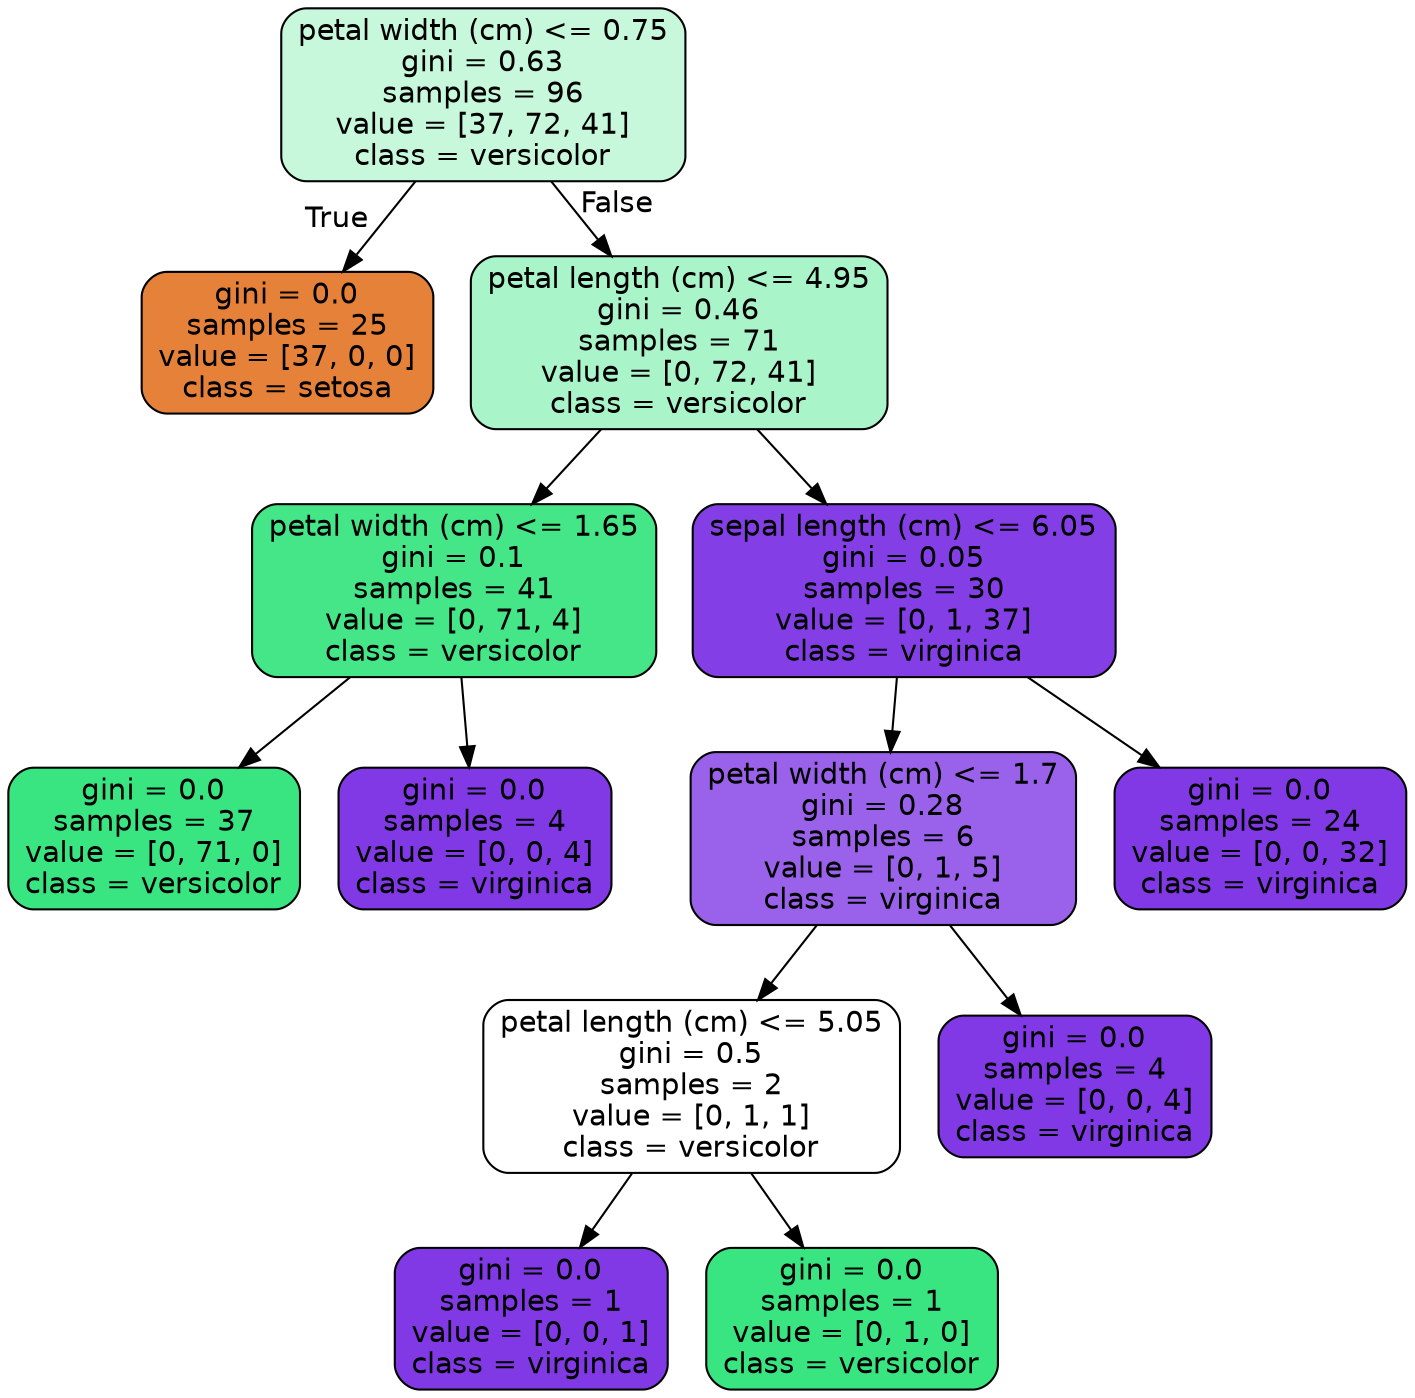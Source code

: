 digraph Tree {
node [shape=box, style="filled, rounded", color="black", fontname=helvetica] ;
edge [fontname=helvetica] ;
0 [label="petal width (cm) <= 0.75\ngini = 0.63\nsamples = 96\nvalue = [37, 72, 41]\nclass = versicolor", fillcolor="#c7f8db"] ;
1 [label="gini = 0.0\nsamples = 25\nvalue = [37, 0, 0]\nclass = setosa", fillcolor="#e58139"] ;
0 -> 1 [labeldistance=2.5, labelangle=45, headlabel="True"] ;
2 [label="petal length (cm) <= 4.95\ngini = 0.46\nsamples = 71\nvalue = [0, 72, 41]\nclass = versicolor", fillcolor="#aaf4c9"] ;
0 -> 2 [labeldistance=2.5, labelangle=-45, headlabel="False"] ;
3 [label="petal width (cm) <= 1.65\ngini = 0.1\nsamples = 41\nvalue = [0, 71, 4]\nclass = versicolor", fillcolor="#44e688"] ;
2 -> 3 ;
4 [label="gini = 0.0\nsamples = 37\nvalue = [0, 71, 0]\nclass = versicolor", fillcolor="#39e581"] ;
3 -> 4 ;
5 [label="gini = 0.0\nsamples = 4\nvalue = [0, 0, 4]\nclass = virginica", fillcolor="#8139e5"] ;
3 -> 5 ;
6 [label="sepal length (cm) <= 6.05\ngini = 0.05\nsamples = 30\nvalue = [0, 1, 37]\nclass = virginica", fillcolor="#843ee6"] ;
2 -> 6 ;
7 [label="petal width (cm) <= 1.7\ngini = 0.28\nsamples = 6\nvalue = [0, 1, 5]\nclass = virginica", fillcolor="#9a61ea"] ;
6 -> 7 ;
8 [label="petal length (cm) <= 5.05\ngini = 0.5\nsamples = 2\nvalue = [0, 1, 1]\nclass = versicolor", fillcolor="#ffffff"] ;
7 -> 8 ;
9 [label="gini = 0.0\nsamples = 1\nvalue = [0, 0, 1]\nclass = virginica", fillcolor="#8139e5"] ;
8 -> 9 ;
10 [label="gini = 0.0\nsamples = 1\nvalue = [0, 1, 0]\nclass = versicolor", fillcolor="#39e581"] ;
8 -> 10 ;
11 [label="gini = 0.0\nsamples = 4\nvalue = [0, 0, 4]\nclass = virginica", fillcolor="#8139e5"] ;
7 -> 11 ;
12 [label="gini = 0.0\nsamples = 24\nvalue = [0, 0, 32]\nclass = virginica", fillcolor="#8139e5"] ;
6 -> 12 ;
}